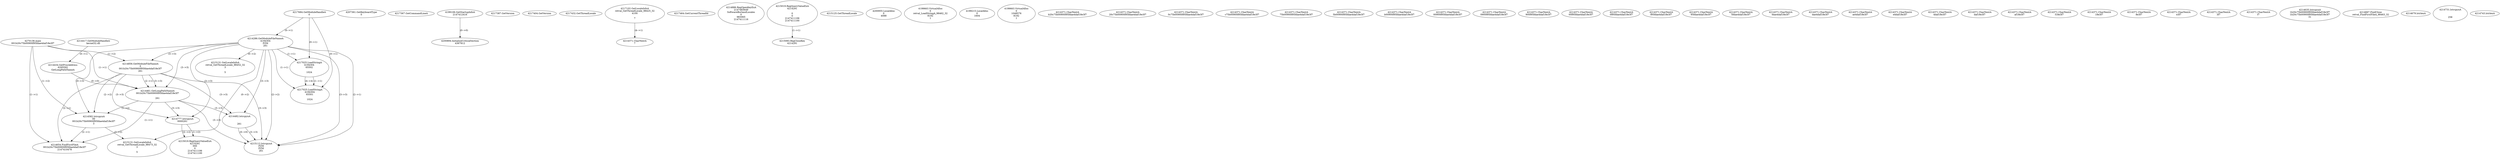 // Global SCDG with merge call
digraph {
	0 [label="4270136.main
001b20c75b00900f95fdae4daf18e3f7"]
	1 [label="4217684.GetModuleHandleA
0"]
	2 [label="4207361.GetKeyboardType
0"]
	3 [label="4217367.GetCommandLineA
"]
	4 [label="4199106.GetStartupInfoA
2147412416"]
	5 [label="4217387.GetVersion
"]
	6 [label="4217404.GetVersion
"]
	7 [label="4217432.GetThreadLocale
"]
	8 [label="4217102.GetLocaleInfoA
retval_GetThreadLocale_98425_32
4100

7"]
	9 [label="4217464.GetCurrentThreadId
"]
	10 [label="4214286.GetModuleFileNameA
4194304
PZM
261"]
	1 -> 10 [label="(0-->1)"]
	11 [label="4214856.GetModuleFileNameA
0
001b20c75b00900f95fdae4daf18e3f7
261"]
	0 -> 11 [label="(1-->2)"]
	10 -> 11 [label="(3-->3)"]
	12 [label="4214886.RegOpenKeyExA
2147483649
Software\Borland\Locales
0
983065
2147411116"]
	13 [label="4214417.GetModuleHandleA
kernel32.dll"]
	14 [label="4214434.GetProcAddress
6295592
GetLongPathNameA"]
	13 -> 14 [label="(0-->1)"]
	15 [label="4214461.GetLongPathNameA
001b20c75b00900f95fdae4daf18e3f7

261"]
	0 -> 15 [label="(1-->1)"]
	11 -> 15 [label="(2-->1)"]
	10 -> 15 [label="(3-->3)"]
	11 -> 15 [label="(3-->3)"]
	14 -> 15 [label="(0-->0)"]
	16 [label="4214482.lstrcpynA


261"]
	10 -> 16 [label="(3-->3)"]
	11 -> 16 [label="(3-->3)"]
	15 -> 16 [label="(3-->3)"]
	17 [label="4215019.RegQueryValueExA
4214291

0
0
2147411106
2147411100"]
	18 [label="4215083.RegCloseKey
4214291"]
	17 -> 18 [label="(1-->1)"]
	19 [label="4215112.lstrcpynA
PZM
PZM
261"]
	10 -> 19 [label="(2-->1)"]
	10 -> 19 [label="(2-->2)"]
	10 -> 19 [label="(3-->3)"]
	11 -> 19 [label="(3-->3)"]
	15 -> 19 [label="(3-->3)"]
	16 -> 19 [label="(3-->3)"]
	16 -> 19 [label="(0-->0)"]
	20 [label="4215125.GetThreadLocale
"]
	21 [label="4215131.GetLocaleInfoA
retval_GetThreadLocale_98452_32
3

5"]
	10 -> 21 [label="(0-->2)"]
	22 [label="4217025.LoadStringA
4194304
65502

1024"]
	1 -> 22 [label="(0-->1)"]
	10 -> 22 [label="(1-->1)"]
	23 [label="4217025.LoadStringA
4194304
65501

1024"]
	1 -> 23 [label="(0-->1)"]
	10 -> 23 [label="(1-->1)"]
	22 -> 23 [label="(1-->1)"]
	22 -> 23 [label="(4-->4)"]
	24 [label="4200894.InitializeCriticalSection
4367812"]
	4 -> 24 [label="(0-->0)"]
	25 [label="4200955.LocalAlloc
0
4088"]
	26 [label="4199663.VirtualAlloc
0
retval_LoadStringA_98462_32
8192
1"]
	27 [label="4199215.LocalAlloc
0
1604"]
	28 [label="4199663.VirtualAlloc
0
1048576
8192
1"]
	29 [label="4214582.lstrcpynA
00
001b20c75b00900f95fdae4daf18e3f7
3"]
	0 -> 29 [label="(1-->2)"]
	11 -> 29 [label="(2-->2)"]
	15 -> 29 [label="(1-->2)"]
	10 -> 29 [label="(0-->3)"]
	30 [label="4214371.CharNextA
b20c75b00900f95fdae4daf18e3f7"]
	31 [label="4214371.CharNextA
20c75b00900f95fdae4daf18e3f7"]
	32 [label="4214371.CharNextA
0c75b00900f95fdae4daf18e3f7"]
	33 [label="4214371.CharNextA
c75b00900f95fdae4daf18e3f7"]
	34 [label="4214371.CharNextA
75b00900f95fdae4daf18e3f7"]
	35 [label="4214371.CharNextA
5b00900f95fdae4daf18e3f7"]
	36 [label="4214371.CharNextA
b00900f95fdae4daf18e3f7"]
	37 [label="4214371.CharNextA
00900f95fdae4daf18e3f7"]
	38 [label="4214371.CharNextA
0900f95fdae4daf18e3f7"]
	39 [label="4214371.CharNextA
900f95fdae4daf18e3f7"]
	40 [label="4214371.CharNextA
00f95fdae4daf18e3f7"]
	41 [label="4214371.CharNextA
0f95fdae4daf18e3f7"]
	42 [label="4214371.CharNextA
f95fdae4daf18e3f7"]
	43 [label="4214371.CharNextA
95fdae4daf18e3f7"]
	44 [label="4214371.CharNextA
5fdae4daf18e3f7"]
	45 [label="4214371.CharNextA
fdae4daf18e3f7"]
	46 [label="4214371.CharNextA
dae4daf18e3f7"]
	47 [label="4214371.CharNextA
ae4daf18e3f7"]
	48 [label="4214371.CharNextA
e4daf18e3f7"]
	49 [label="4214371.CharNextA
4daf18e3f7"]
	50 [label="4214371.CharNextA
daf18e3f7"]
	51 [label="4214371.CharNextA
af18e3f7"]
	52 [label="4214371.CharNextA
f18e3f7"]
	53 [label="4214371.CharNextA
18e3f7"]
	54 [label="4214371.CharNextA
8e3f7"]
	55 [label="4214371.CharNextA
e3f7"]
	56 [label="4214371.CharNextA
3f7"]
	57 [label="4214371.CharNextA
f7"]
	58 [label="4214371.CharNextA
7"]
	8 -> 58 [label="(4-->1)"]
	59 [label="4214635.lstrcpynA
1b20c75b00900f95fdae4daf18e3f7
1b20c75b00900f95fdae4daf18e3f7
31"]
	60 [label="4214654.FindFirstFileA
001b20c75b00900f95fdae4daf18e3f7
2147410478"]
	0 -> 60 [label="(1-->1)"]
	11 -> 60 [label="(2-->1)"]
	15 -> 60 [label="(1-->1)"]
	29 -> 60 [label="(2-->1)"]
	61 [label="4214667.FindClose
retval_FindFirstFileA_98463_32"]
	62 [label="4214679.lstrlenA
"]
	63 [label="4214731.lstrcpynA


258"]
	64 [label="4214743.lstrlenA
"]
	65 [label="4214777.lstrcpynA
00\
00\
261"]
	10 -> 65 [label="(3-->3)"]
	11 -> 65 [label="(3-->3)"]
	15 -> 65 [label="(3-->3)"]
	66 [label="4215019.RegQueryValueExA
4214291
00\
0
0
2147411106
2147411100"]
	65 -> 66 [label="(1-->2)"]
	65 -> 66 [label="(2-->2)"]
	67 [label="4215131.GetLocaleInfoA
retval_GetThreadLocale_98473_32
3

5"]
	10 -> 67 [label="(0-->2)"]
	29 -> 67 [label="(3-->2)"]
}

